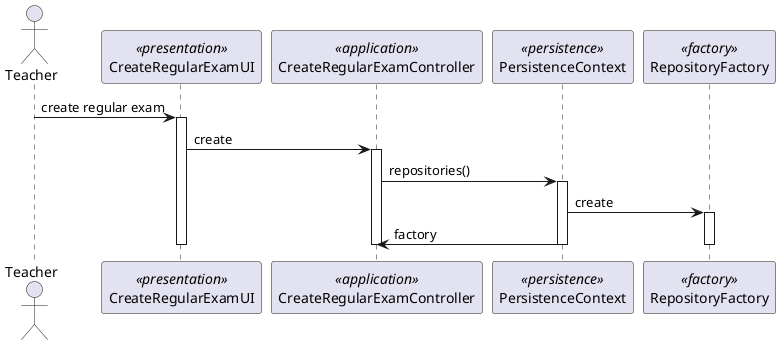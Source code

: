 @startuml
'https://plantuml.com/sequence-diagram

actor Teacher as Actor
participant CreateRegularExamUI as UI <<presentation>>
participant CreateRegularExamController as controller <<application>>
participant PersistenceContext as persistence <<persistence>>
participant RepositoryFactory as factory <<factory>>

Actor -> UI : create regular exam

activate UI

    UI -> controller : create
    activate controller
        controller -> persistence : repositories()
        activate persistence
            persistence -> factory : create
            activate factory
            persistence -> controller : factory
            deactivate factory
        deactivate persistence



    deactivate controller



deactivate UI



@enduml